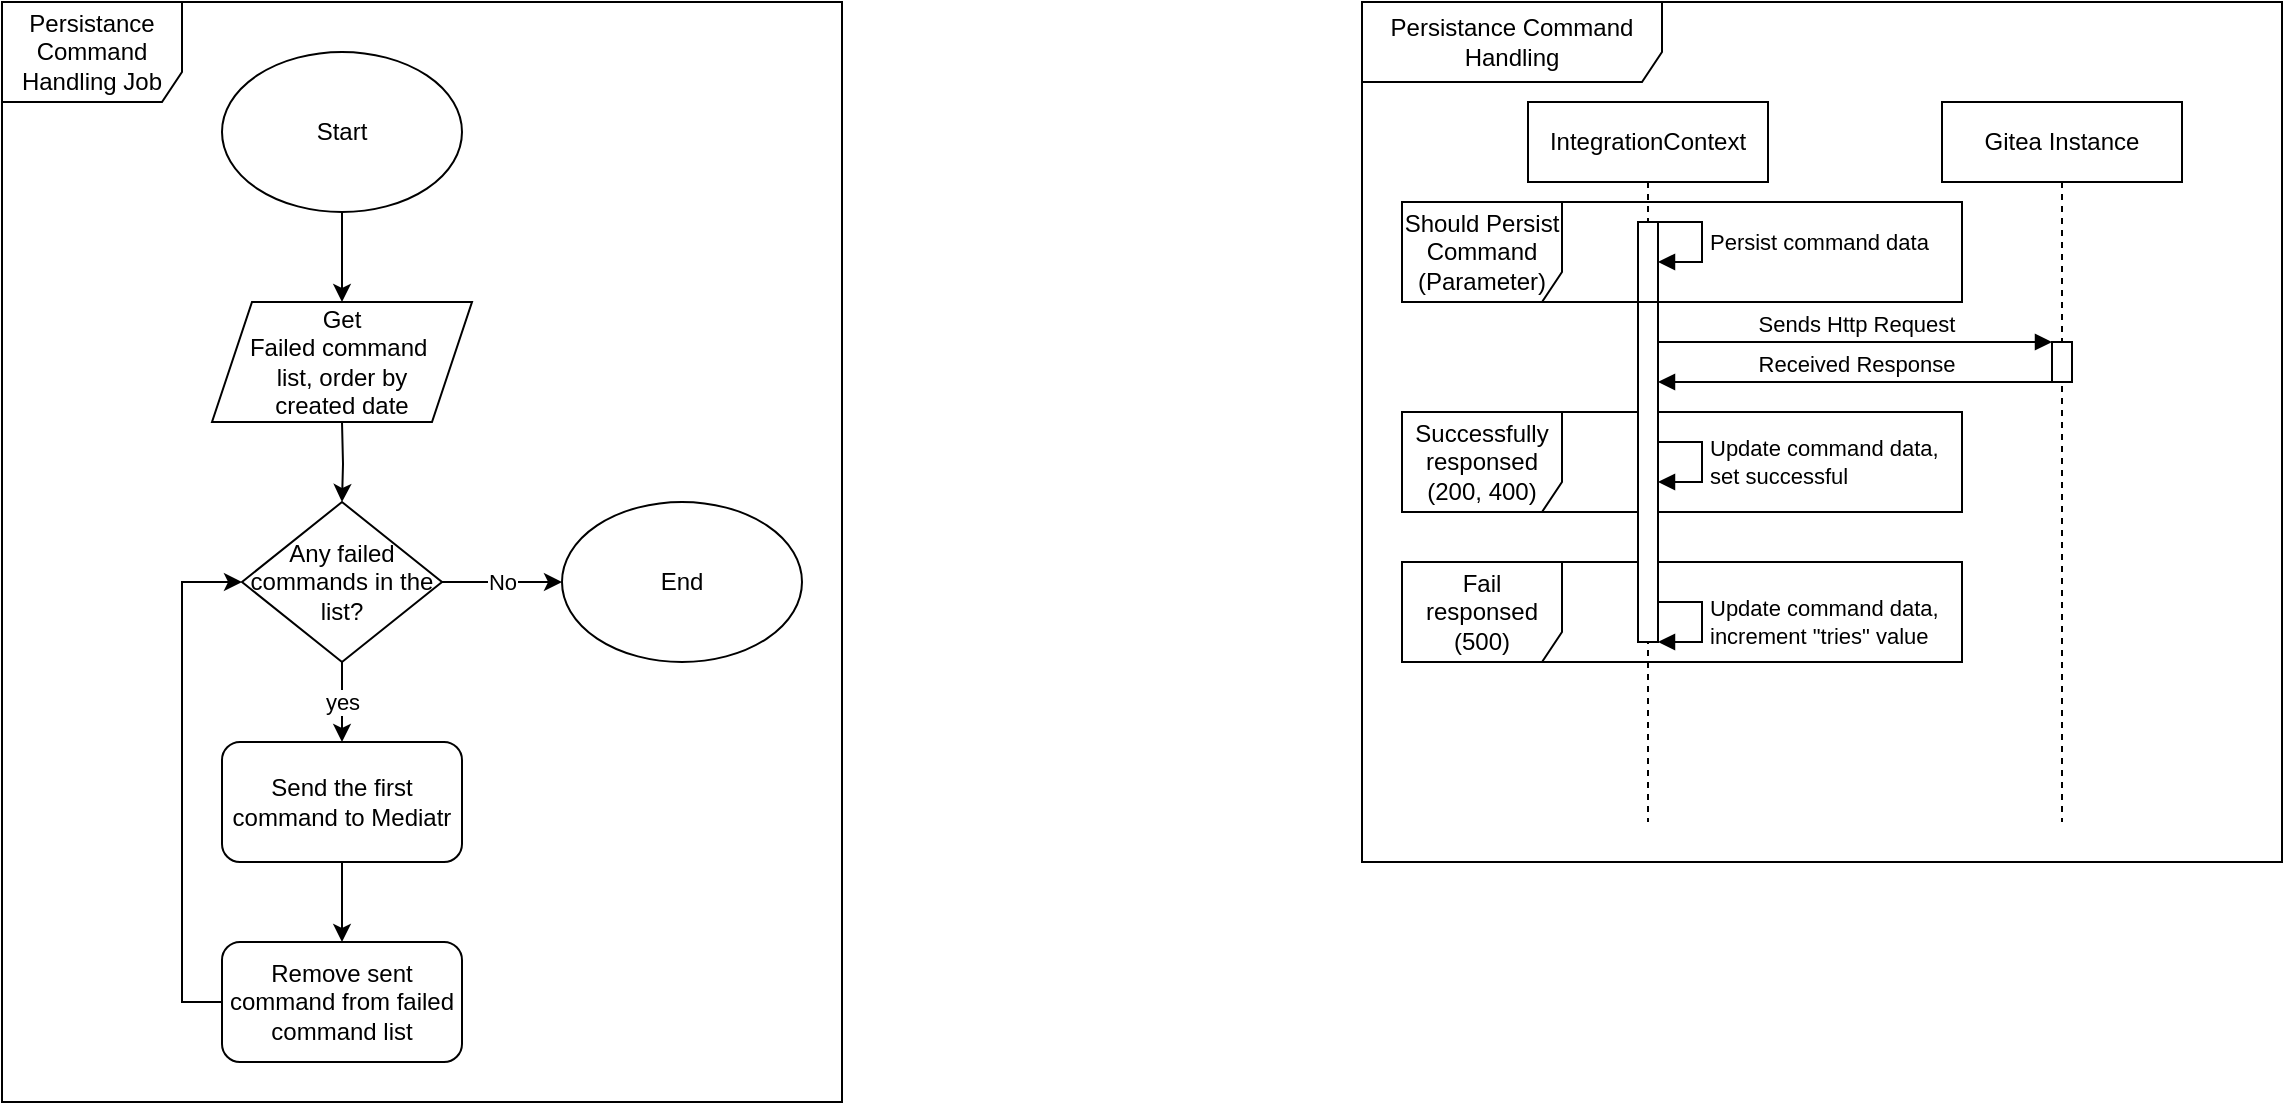 <mxfile version="20.3.0" type="device"><diagram id="9aiEtlF1mH9-U_W4E4HQ" name="Persistence Command Handling"><mxGraphModel dx="2605" dy="1345" grid="1" gridSize="10" guides="1" tooltips="1" connect="1" arrows="1" fold="1" page="1" pageScale="1" pageWidth="850" pageHeight="1100" math="0" shadow="0"><root><mxCell id="0"/><mxCell id="1" parent="0"/><mxCell id="AeaXRlBcbsyKwbxtS3kT-22" value="Persistance Command Handling" style="shape=umlFrame;whiteSpace=wrap;html=1;width=150;height=40;" vertex="1" parent="1"><mxGeometry x="240" y="60" width="460" height="430" as="geometry"/></mxCell><mxCell id="AeaXRlBcbsyKwbxtS3kT-40" value="Fail responsed&lt;br&gt;(500)" style="shape=umlFrame;whiteSpace=wrap;html=1;width=80;height=60;" vertex="1" parent="1"><mxGeometry x="260" y="340" width="280" height="50" as="geometry"/></mxCell><mxCell id="AeaXRlBcbsyKwbxtS3kT-13" value="Successfully responsed&lt;br&gt;(200, 400)" style="shape=umlFrame;whiteSpace=wrap;html=1;width=80;height=60;" vertex="1" parent="1"><mxGeometry x="260" y="265" width="280" height="50" as="geometry"/></mxCell><mxCell id="AeaXRlBcbsyKwbxtS3kT-1" value="IntegrationContext" style="shape=umlLifeline;perimeter=lifelinePerimeter;whiteSpace=wrap;html=1;container=1;collapsible=0;recursiveResize=0;outlineConnect=0;" vertex="1" parent="1"><mxGeometry x="323" y="110" width="120" height="360" as="geometry"/></mxCell><mxCell id="AeaXRlBcbsyKwbxtS3kT-6" value="" style="html=1;points=[];perimeter=orthogonalPerimeter;" vertex="1" parent="AeaXRlBcbsyKwbxtS3kT-1"><mxGeometry x="55" y="60" width="10" height="210" as="geometry"/></mxCell><mxCell id="AeaXRlBcbsyKwbxtS3kT-12" value="Persist command data" style="edgeStyle=orthogonalEdgeStyle;html=1;align=left;spacingLeft=2;endArrow=block;rounded=0;" edge="1" target="AeaXRlBcbsyKwbxtS3kT-6" parent="AeaXRlBcbsyKwbxtS3kT-1" source="AeaXRlBcbsyKwbxtS3kT-6"><mxGeometry relative="1" as="geometry"><mxPoint x="167" y="130" as="sourcePoint"/><Array as="points"><mxPoint x="87" y="60"/><mxPoint x="87" y="80"/></Array><mxPoint x="172" y="150" as="targetPoint"/></mxGeometry></mxCell><mxCell id="AeaXRlBcbsyKwbxtS3kT-41" value="Update command data, &lt;br&gt;increment &quot;tries&quot; value" style="edgeStyle=orthogonalEdgeStyle;html=1;align=left;spacingLeft=2;endArrow=block;rounded=0;" edge="1" parent="AeaXRlBcbsyKwbxtS3kT-1" source="AeaXRlBcbsyKwbxtS3kT-6" target="AeaXRlBcbsyKwbxtS3kT-6"><mxGeometry relative="1" as="geometry"><mxPoint x="75" y="180.029" as="sourcePoint"/><Array as="points"><mxPoint x="87" y="250"/><mxPoint x="87" y="270"/></Array><mxPoint x="75" y="200.029" as="targetPoint"/></mxGeometry></mxCell><mxCell id="AeaXRlBcbsyKwbxtS3kT-17" value="Update command data, &lt;br&gt;set successful" style="edgeStyle=orthogonalEdgeStyle;html=1;align=left;spacingLeft=2;endArrow=block;rounded=0;" edge="1" parent="AeaXRlBcbsyKwbxtS3kT-1" source="AeaXRlBcbsyKwbxtS3kT-6" target="AeaXRlBcbsyKwbxtS3kT-6"><mxGeometry relative="1" as="geometry"><mxPoint x="75" y="70" as="sourcePoint"/><Array as="points"><mxPoint x="87" y="170"/><mxPoint x="87" y="190"/></Array><mxPoint x="75" y="90" as="targetPoint"/></mxGeometry></mxCell><mxCell id="AeaXRlBcbsyKwbxtS3kT-5" value="Gitea Instance" style="shape=umlLifeline;perimeter=lifelinePerimeter;whiteSpace=wrap;html=1;container=1;collapsible=0;recursiveResize=0;outlineConnect=0;" vertex="1" parent="1"><mxGeometry x="530" y="110" width="120" height="360" as="geometry"/></mxCell><mxCell id="AeaXRlBcbsyKwbxtS3kT-8" value="" style="html=1;points=[];perimeter=orthogonalPerimeter;" vertex="1" parent="AeaXRlBcbsyKwbxtS3kT-5"><mxGeometry x="55" y="120" width="10" height="20" as="geometry"/></mxCell><mxCell id="AeaXRlBcbsyKwbxtS3kT-7" value="Sends Http Request" style="html=1;verticalAlign=bottom;endArrow=block;rounded=0;" edge="1" parent="1"><mxGeometry width="80" relative="1" as="geometry"><mxPoint x="388" y="230" as="sourcePoint"/><mxPoint x="585" y="230" as="targetPoint"/><Array as="points"><mxPoint x="500" y="230"/></Array></mxGeometry></mxCell><mxCell id="AeaXRlBcbsyKwbxtS3kT-18" value="Received Response" style="html=1;verticalAlign=bottom;endArrow=block;rounded=0;" edge="1" parent="1" source="AeaXRlBcbsyKwbxtS3kT-8" target="AeaXRlBcbsyKwbxtS3kT-6"><mxGeometry width="80" relative="1" as="geometry"><mxPoint x="398" y="230" as="sourcePoint"/><mxPoint x="595" y="230" as="targetPoint"/><Array as="points"><mxPoint x="480" y="250"/></Array></mxGeometry></mxCell><mxCell id="AeaXRlBcbsyKwbxtS3kT-26" style="edgeStyle=orthogonalEdgeStyle;rounded=0;orthogonalLoop=1;jettySize=auto;html=1;" edge="1" parent="1" target="AeaXRlBcbsyKwbxtS3kT-25"><mxGeometry relative="1" as="geometry"><mxPoint x="-270" y="270.0" as="sourcePoint"/></mxGeometry></mxCell><mxCell id="AeaXRlBcbsyKwbxtS3kT-24" style="edgeStyle=orthogonalEdgeStyle;rounded=0;orthogonalLoop=1;jettySize=auto;html=1;" edge="1" parent="1" source="AeaXRlBcbsyKwbxtS3kT-23"><mxGeometry relative="1" as="geometry"><mxPoint x="-270" y="210.0" as="targetPoint"/></mxGeometry></mxCell><mxCell id="AeaXRlBcbsyKwbxtS3kT-23" value="Start" style="ellipse;whiteSpace=wrap;html=1;" vertex="1" parent="1"><mxGeometry x="-330" y="85" width="120" height="80" as="geometry"/></mxCell><mxCell id="AeaXRlBcbsyKwbxtS3kT-28" value="yes" style="edgeStyle=orthogonalEdgeStyle;rounded=0;orthogonalLoop=1;jettySize=auto;html=1;" edge="1" parent="1" source="AeaXRlBcbsyKwbxtS3kT-25" target="AeaXRlBcbsyKwbxtS3kT-27"><mxGeometry relative="1" as="geometry"/></mxCell><mxCell id="AeaXRlBcbsyKwbxtS3kT-33" value="No" style="edgeStyle=orthogonalEdgeStyle;rounded=0;orthogonalLoop=1;jettySize=auto;html=1;" edge="1" parent="1" source="AeaXRlBcbsyKwbxtS3kT-25" target="AeaXRlBcbsyKwbxtS3kT-32"><mxGeometry relative="1" as="geometry"/></mxCell><mxCell id="AeaXRlBcbsyKwbxtS3kT-25" value="Any failed commands in the list?" style="rhombus;whiteSpace=wrap;html=1;" vertex="1" parent="1"><mxGeometry x="-320" y="310" width="100" height="80" as="geometry"/></mxCell><mxCell id="AeaXRlBcbsyKwbxtS3kT-29" style="edgeStyle=orthogonalEdgeStyle;rounded=0;orthogonalLoop=1;jettySize=auto;html=1;" edge="1" parent="1" source="AeaXRlBcbsyKwbxtS3kT-34" target="AeaXRlBcbsyKwbxtS3kT-25"><mxGeometry relative="1" as="geometry"><Array as="points"><mxPoint x="-350" y="560"/><mxPoint x="-350" y="350"/></Array></mxGeometry></mxCell><mxCell id="AeaXRlBcbsyKwbxtS3kT-36" style="edgeStyle=orthogonalEdgeStyle;rounded=0;orthogonalLoop=1;jettySize=auto;html=1;" edge="1" parent="1" source="AeaXRlBcbsyKwbxtS3kT-27" target="AeaXRlBcbsyKwbxtS3kT-34"><mxGeometry relative="1" as="geometry"/></mxCell><mxCell id="AeaXRlBcbsyKwbxtS3kT-27" value="Send the first command to Mediatr" style="rounded=1;whiteSpace=wrap;html=1;" vertex="1" parent="1"><mxGeometry x="-330" y="430" width="120" height="60" as="geometry"/></mxCell><mxCell id="AeaXRlBcbsyKwbxtS3kT-32" value="End" style="ellipse;whiteSpace=wrap;html=1;" vertex="1" parent="1"><mxGeometry x="-160" y="310" width="120" height="80" as="geometry"/></mxCell><mxCell id="AeaXRlBcbsyKwbxtS3kT-34" value="Remove sent command from failed command list" style="rounded=1;whiteSpace=wrap;html=1;" vertex="1" parent="1"><mxGeometry x="-330" y="530" width="120" height="60" as="geometry"/></mxCell><mxCell id="AeaXRlBcbsyKwbxtS3kT-35" value="Get&lt;br&gt;Failed command&amp;nbsp;&lt;br&gt;list, order by &lt;br&gt;created date" style="shape=parallelogram;perimeter=parallelogramPerimeter;whiteSpace=wrap;html=1;fixedSize=1;" vertex="1" parent="1"><mxGeometry x="-335" y="210" width="130" height="60" as="geometry"/></mxCell><mxCell id="AeaXRlBcbsyKwbxtS3kT-37" value="Persistance Command Handling Job" style="shape=umlFrame;whiteSpace=wrap;html=1;width=90;height=50;" vertex="1" parent="1"><mxGeometry x="-440" y="60" width="420" height="550" as="geometry"/></mxCell><mxCell id="AeaXRlBcbsyKwbxtS3kT-43" value="Should Persist Command (Parameter)" style="shape=umlFrame;whiteSpace=wrap;html=1;width=80;height=60;" vertex="1" parent="1"><mxGeometry x="260" y="160" width="280" height="50" as="geometry"/></mxCell></root></mxGraphModel></diagram></mxfile>